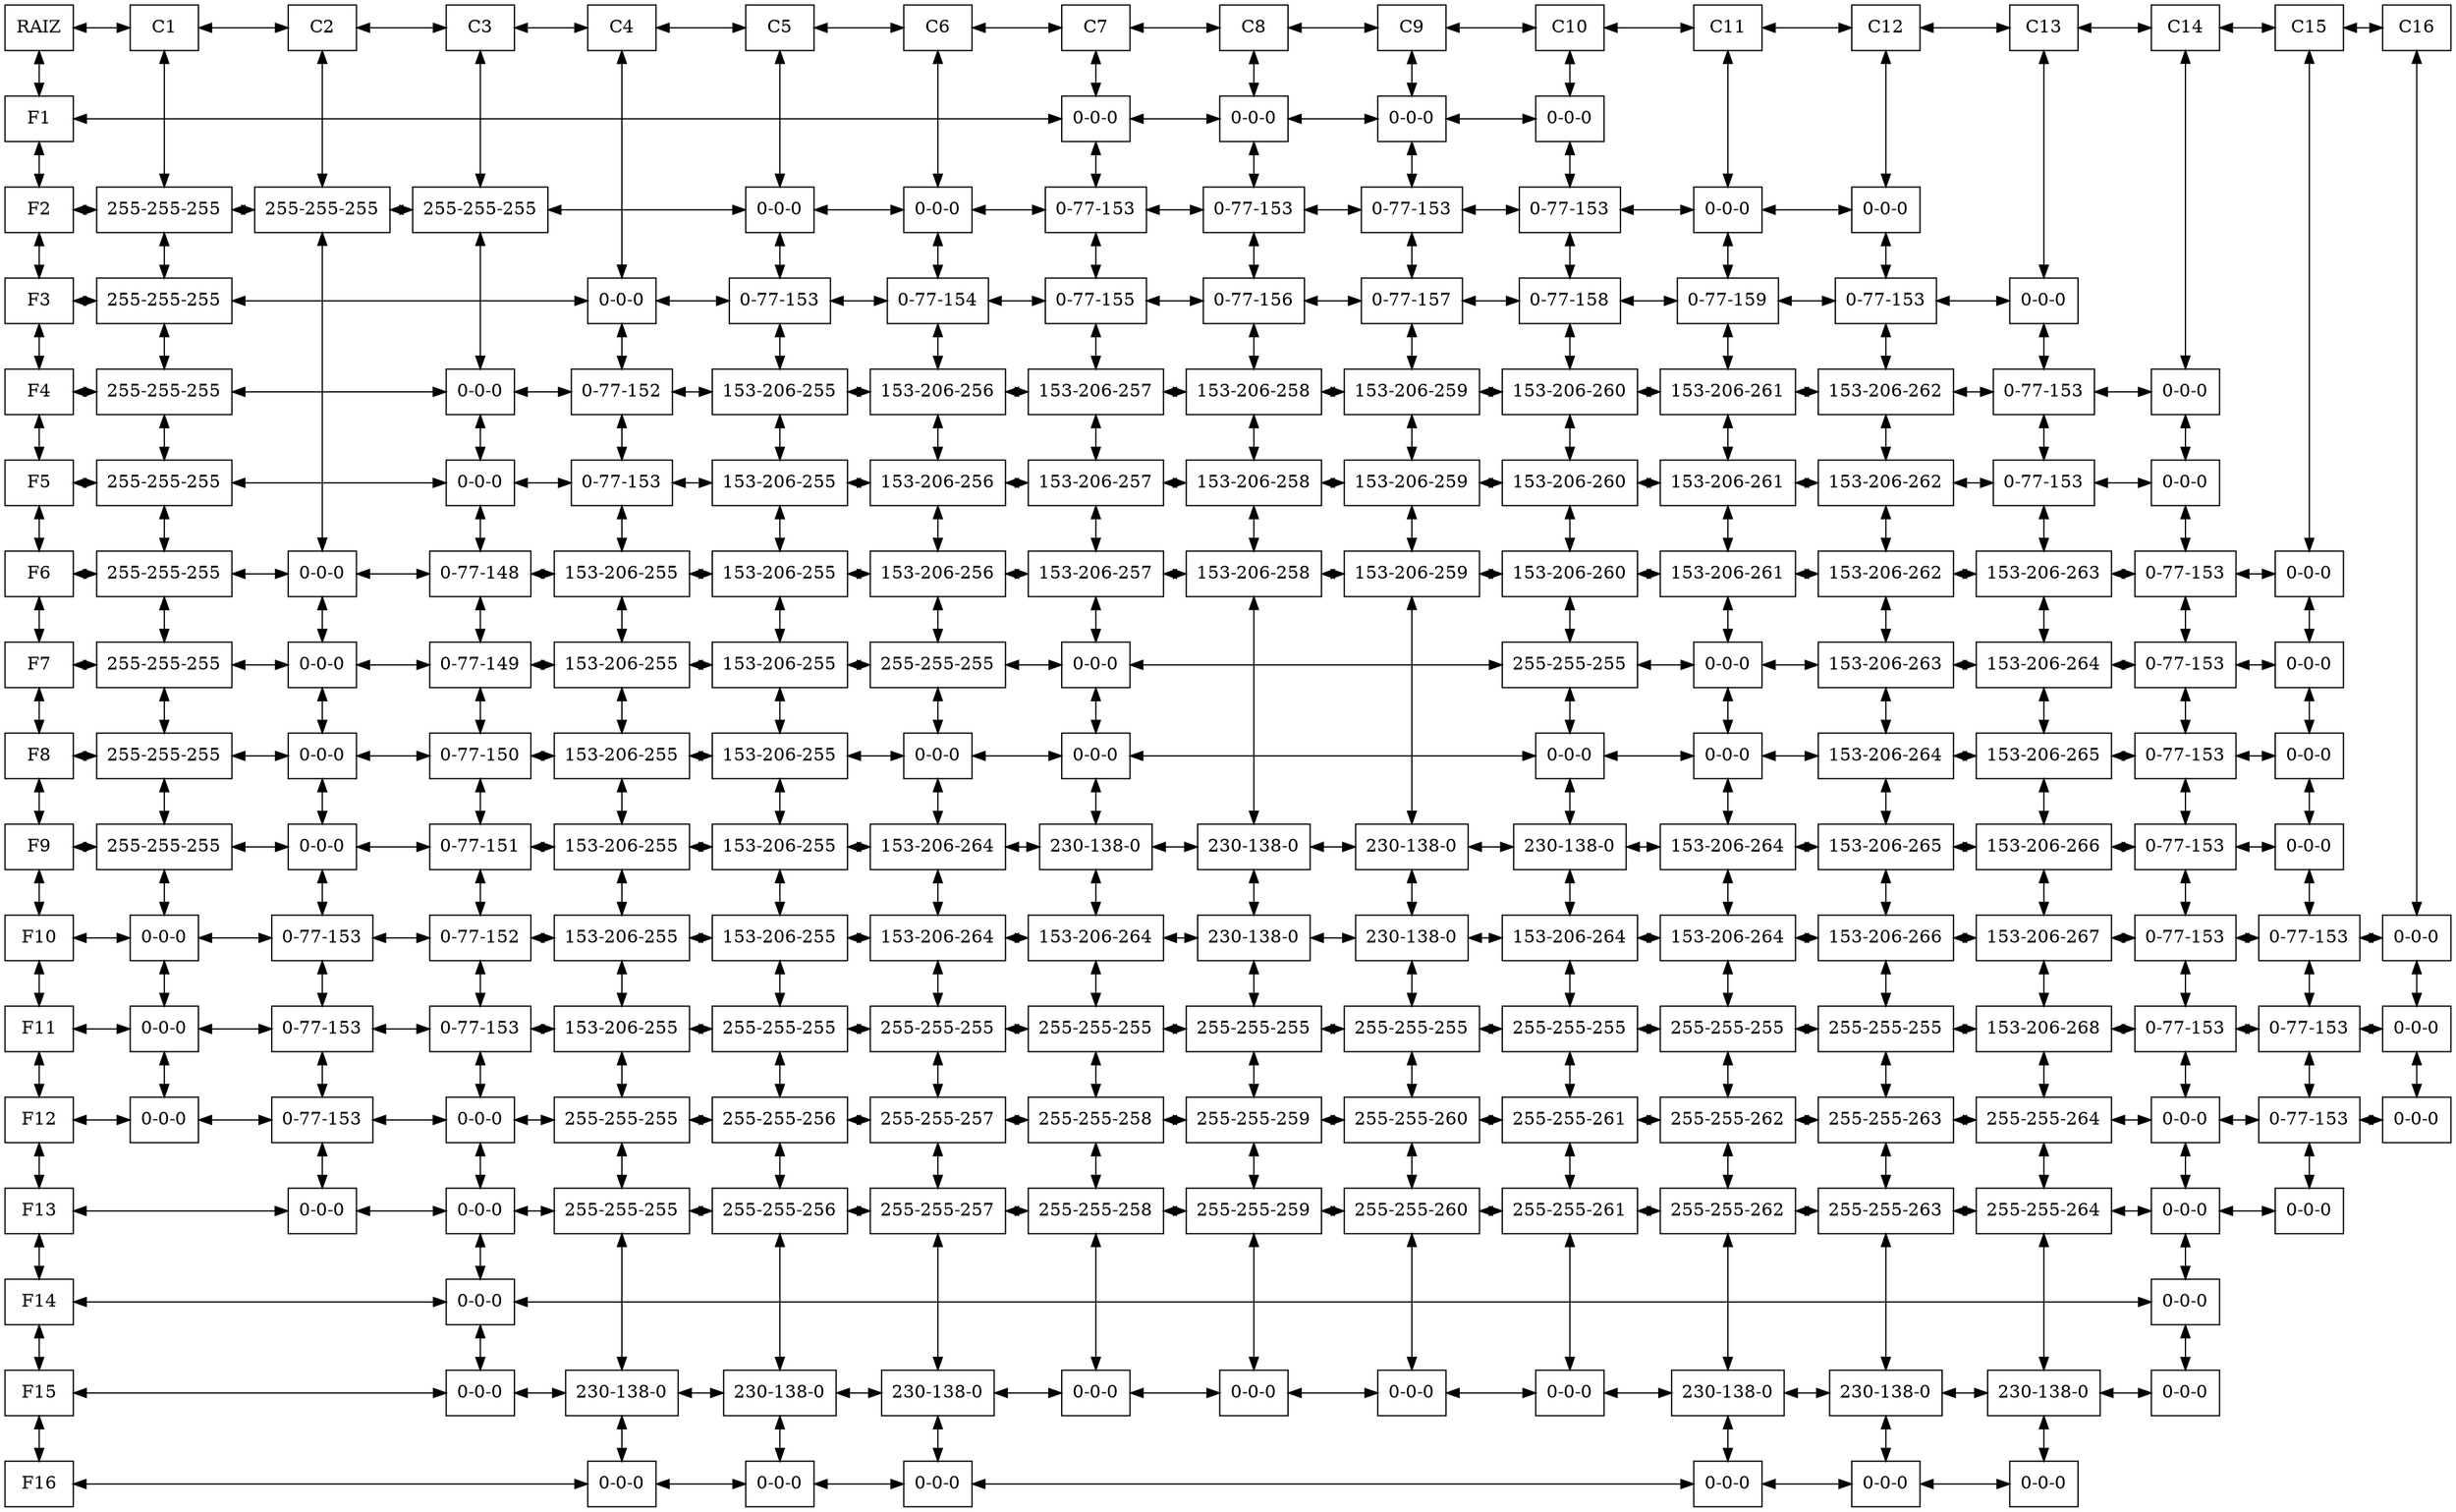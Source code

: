 digraph MatrizCapa{ 
 node[shape=box] 
 rankdir=UD; 
 {rank=min; 
nodo00[label="RAIZ" ,rankdir=LR,group=0]; 
nodo20[label="C1" ,rankdir=LR,group=2]; 
nodo30[label="C2" ,rankdir=LR,group=3]; 
nodo40[label="C3" ,rankdir=LR,group=4]; 
nodo50[label="C4" ,rankdir=LR,group=5]; 
nodo60[label="C5" ,rankdir=LR,group=6]; 
nodo70[label="C6" ,rankdir=LR,group=7]; 
nodo80[label="C7" ,rankdir=LR,group=8]; 
nodo90[label="C8" ,rankdir=LR,group=9]; 
nodo100[label="C9" ,rankdir=LR,group=10]; 
nodo110[label="C10" ,rankdir=LR,group=11]; 
nodo120[label="C11" ,rankdir=LR,group=12]; 
nodo130[label="C12" ,rankdir=LR,group=13]; 
nodo140[label="C13" ,rankdir=LR,group=14]; 
nodo150[label="C14" ,rankdir=LR,group=15]; 
nodo160[label="C15" ,rankdir=LR,group=16]; 
nodo170[label="C16" ,rankdir=LR,group=17]; 
}{rank=same; 
nodo00[label="RAIZ" ,group=0]; 
nodo20[label="C1" ,group=2]; 
nodo30[label="C2" ,group=3]; 
nodo40[label="C3" ,group=4]; 
nodo50[label="C4" ,group=5]; 
nodo60[label="C5" ,group=6]; 
nodo70[label="C6" ,group=7]; 
nodo80[label="C7" ,group=8]; 
nodo90[label="C8" ,group=9]; 
nodo100[label="C9" ,group=10]; 
nodo110[label="C10" ,group=11]; 
nodo120[label="C11" ,group=12]; 
nodo130[label="C12" ,group=13]; 
nodo140[label="C13" ,group=14]; 
nodo150[label="C14" ,group=15]; 
nodo160[label="C15" ,group=16]; 
nodo170[label="C16" ,group=17]; 
}{rank=same; 
nodo02[label="F1" ,group=0]; 
nodo82[label="0-0-0" ,group=8]; 
nodo92[label="0-0-0" ,group=9]; 
nodo102[label="0-0-0" ,group=10]; 
nodo112[label="0-0-0" ,group=11]; 
}{rank=same; 
nodo03[label="F2" ,group=0]; 
nodo23[label="255-255-255" ,group=2]; 
nodo33[label="255-255-255" ,group=3]; 
nodo43[label="255-255-255" ,group=4]; 
nodo63[label="0-0-0" ,group=6]; 
nodo73[label="0-0-0" ,group=7]; 
nodo83[label="0-77-153" ,group=8]; 
nodo93[label="0-77-153" ,group=9]; 
nodo103[label="0-77-153" ,group=10]; 
nodo113[label="0-77-153" ,group=11]; 
nodo123[label="0-0-0" ,group=12]; 
nodo133[label="0-0-0" ,group=13]; 
}{rank=same; 
nodo04[label="F3" ,group=0]; 
nodo24[label="255-255-255" ,group=2]; 
nodo54[label="0-0-0" ,group=5]; 
nodo64[label="0-77-153" ,group=6]; 
nodo74[label="0-77-154" ,group=7]; 
nodo84[label="0-77-155" ,group=8]; 
nodo94[label="0-77-156" ,group=9]; 
nodo104[label="0-77-157" ,group=10]; 
nodo114[label="0-77-158" ,group=11]; 
nodo124[label="0-77-159" ,group=12]; 
nodo134[label="0-77-153" ,group=13]; 
nodo144[label="0-0-0" ,group=14]; 
}{rank=same; 
nodo05[label="F4" ,group=0]; 
nodo25[label="255-255-255" ,group=2]; 
nodo45[label="0-0-0" ,group=4]; 
nodo55[label="0-77-152" ,group=5]; 
nodo65[label="153-206-255" ,group=6]; 
nodo75[label="153-206-256" ,group=7]; 
nodo85[label="153-206-257" ,group=8]; 
nodo95[label="153-206-258" ,group=9]; 
nodo105[label="153-206-259" ,group=10]; 
nodo115[label="153-206-260" ,group=11]; 
nodo125[label="153-206-261" ,group=12]; 
nodo135[label="153-206-262" ,group=13]; 
nodo145[label="0-77-153" ,group=14]; 
nodo155[label="0-0-0" ,group=15]; 
}{rank=same; 
nodo06[label="F5" ,group=0]; 
nodo26[label="255-255-255" ,group=2]; 
nodo46[label="0-0-0" ,group=4]; 
nodo56[label="0-77-153" ,group=5]; 
nodo66[label="153-206-255" ,group=6]; 
nodo76[label="153-206-256" ,group=7]; 
nodo86[label="153-206-257" ,group=8]; 
nodo96[label="153-206-258" ,group=9]; 
nodo106[label="153-206-259" ,group=10]; 
nodo116[label="153-206-260" ,group=11]; 
nodo126[label="153-206-261" ,group=12]; 
nodo136[label="153-206-262" ,group=13]; 
nodo146[label="0-77-153" ,group=14]; 
nodo156[label="0-0-0" ,group=15]; 
}{rank=same; 
nodo07[label="F6" ,group=0]; 
nodo27[label="255-255-255" ,group=2]; 
nodo37[label="0-0-0" ,group=3]; 
nodo47[label="0-77-148" ,group=4]; 
nodo57[label="153-206-255" ,group=5]; 
nodo67[label="153-206-255" ,group=6]; 
nodo77[label="153-206-256" ,group=7]; 
nodo87[label="153-206-257" ,group=8]; 
nodo97[label="153-206-258" ,group=9]; 
nodo107[label="153-206-259" ,group=10]; 
nodo117[label="153-206-260" ,group=11]; 
nodo127[label="153-206-261" ,group=12]; 
nodo137[label="153-206-262" ,group=13]; 
nodo147[label="153-206-263" ,group=14]; 
nodo157[label="0-77-153" ,group=15]; 
nodo167[label="0-0-0" ,group=16]; 
}{rank=same; 
nodo08[label="F7" ,group=0]; 
nodo28[label="255-255-255" ,group=2]; 
nodo38[label="0-0-0" ,group=3]; 
nodo48[label="0-77-149" ,group=4]; 
nodo58[label="153-206-255" ,group=5]; 
nodo68[label="153-206-255" ,group=6]; 
nodo78[label="255-255-255" ,group=7]; 
nodo88[label="0-0-0" ,group=8]; 
nodo118[label="255-255-255" ,group=11]; 
nodo128[label="0-0-0" ,group=12]; 
nodo138[label="153-206-263" ,group=13]; 
nodo148[label="153-206-264" ,group=14]; 
nodo158[label="0-77-153" ,group=15]; 
nodo168[label="0-0-0" ,group=16]; 
}{rank=same; 
nodo09[label="F8" ,group=0]; 
nodo29[label="255-255-255" ,group=2]; 
nodo39[label="0-0-0" ,group=3]; 
nodo49[label="0-77-150" ,group=4]; 
nodo59[label="153-206-255" ,group=5]; 
nodo69[label="153-206-255" ,group=6]; 
nodo79[label="0-0-0" ,group=7]; 
nodo89[label="0-0-0" ,group=8]; 
nodo119[label="0-0-0" ,group=11]; 
nodo129[label="0-0-0" ,group=12]; 
nodo139[label="153-206-264" ,group=13]; 
nodo149[label="153-206-265" ,group=14]; 
nodo159[label="0-77-153" ,group=15]; 
nodo169[label="0-0-0" ,group=16]; 
}{rank=same; 
nodo010[label="F9" ,group=0]; 
nodo210[label="255-255-255" ,group=2]; 
nodo310[label="0-0-0" ,group=3]; 
nodo410[label="0-77-151" ,group=4]; 
nodo510[label="153-206-255" ,group=5]; 
nodo610[label="153-206-255" ,group=6]; 
nodo710[label="153-206-264" ,group=7]; 
nodo810[label="230-138-0" ,group=8]; 
nodo910[label="230-138-0" ,group=9]; 
nodo1010[label="230-138-0" ,group=10]; 
nodo1110[label="230-138-0" ,group=11]; 
nodo1210[label="153-206-264" ,group=12]; 
nodo1310[label="153-206-265" ,group=13]; 
nodo1410[label="153-206-266" ,group=14]; 
nodo1510[label="0-77-153" ,group=15]; 
nodo1610[label="0-0-0" ,group=16]; 
}{rank=same; 
nodo011[label="F10" ,group=0]; 
nodo211[label="0-0-0" ,group=2]; 
nodo311[label="0-77-153" ,group=3]; 
nodo411[label="0-77-152" ,group=4]; 
nodo511[label="153-206-255" ,group=5]; 
nodo611[label="153-206-255" ,group=6]; 
nodo711[label="153-206-264" ,group=7]; 
nodo811[label="153-206-264" ,group=8]; 
nodo911[label="230-138-0" ,group=9]; 
nodo1011[label="230-138-0" ,group=10]; 
nodo1111[label="153-206-264" ,group=11]; 
nodo1211[label="153-206-264" ,group=12]; 
nodo1311[label="153-206-266" ,group=13]; 
nodo1411[label="153-206-267" ,group=14]; 
nodo1511[label="0-77-153" ,group=15]; 
nodo1611[label="0-77-153" ,group=16]; 
nodo1711[label="0-0-0" ,group=17]; 
}{rank=same; 
nodo012[label="F11" ,group=0]; 
nodo212[label="0-0-0" ,group=2]; 
nodo312[label="0-77-153" ,group=3]; 
nodo412[label="0-77-153" ,group=4]; 
nodo512[label="153-206-255" ,group=5]; 
nodo612[label="255-255-255" ,group=6]; 
nodo712[label="255-255-255" ,group=7]; 
nodo812[label="255-255-255" ,group=8]; 
nodo912[label="255-255-255" ,group=9]; 
nodo1012[label="255-255-255" ,group=10]; 
nodo1112[label="255-255-255" ,group=11]; 
nodo1212[label="255-255-255" ,group=12]; 
nodo1312[label="255-255-255" ,group=13]; 
nodo1412[label="153-206-268" ,group=14]; 
nodo1512[label="0-77-153" ,group=15]; 
nodo1612[label="0-77-153" ,group=16]; 
nodo1712[label="0-0-0" ,group=17]; 
}{rank=same; 
nodo013[label="F12" ,group=0]; 
nodo213[label="0-0-0" ,group=2]; 
nodo313[label="0-77-153" ,group=3]; 
nodo413[label="0-0-0" ,group=4]; 
nodo513[label="255-255-255" ,group=5]; 
nodo613[label="255-255-256" ,group=6]; 
nodo713[label="255-255-257" ,group=7]; 
nodo813[label="255-255-258" ,group=8]; 
nodo913[label="255-255-259" ,group=9]; 
nodo1013[label="255-255-260" ,group=10]; 
nodo1113[label="255-255-261" ,group=11]; 
nodo1213[label="255-255-262" ,group=12]; 
nodo1313[label="255-255-263" ,group=13]; 
nodo1413[label="255-255-264" ,group=14]; 
nodo1513[label="0-0-0" ,group=15]; 
nodo1613[label="0-77-153" ,group=16]; 
nodo1713[label="0-0-0" ,group=17]; 
}{rank=same; 
nodo014[label="F13" ,group=0]; 
nodo314[label="0-0-0" ,group=3]; 
nodo414[label="0-0-0" ,group=4]; 
nodo514[label="255-255-255" ,group=5]; 
nodo614[label="255-255-256" ,group=6]; 
nodo714[label="255-255-257" ,group=7]; 
nodo814[label="255-255-258" ,group=8]; 
nodo914[label="255-255-259" ,group=9]; 
nodo1014[label="255-255-260" ,group=10]; 
nodo1114[label="255-255-261" ,group=11]; 
nodo1214[label="255-255-262" ,group=12]; 
nodo1314[label="255-255-263" ,group=13]; 
nodo1414[label="255-255-264" ,group=14]; 
nodo1514[label="0-0-0" ,group=15]; 
nodo1614[label="0-0-0" ,group=16]; 
}{rank=same; 
nodo015[label="F14" ,group=0]; 
nodo415[label="0-0-0" ,group=4]; 
nodo1515[label="0-0-0" ,group=15]; 
}{rank=same; 
nodo016[label="F15" ,group=0]; 
nodo416[label="0-0-0" ,group=4]; 
nodo516[label="230-138-0" ,group=5]; 
nodo616[label="230-138-0" ,group=6]; 
nodo716[label="230-138-0" ,group=7]; 
nodo816[label="0-0-0" ,group=8]; 
nodo916[label="0-0-0" ,group=9]; 
nodo1016[label="0-0-0" ,group=10]; 
nodo1116[label="0-0-0" ,group=11]; 
nodo1216[label="230-138-0" ,group=12]; 
nodo1316[label="230-138-0" ,group=13]; 
nodo1416[label="230-138-0" ,group=14]; 
nodo1516[label="0-0-0" ,group=15]; 
}{rank=same; 
nodo017[label="F16" ,group=0]; 
nodo517[label="0-0-0" ,group=5]; 
nodo617[label="0-0-0" ,group=6]; 
nodo717[label="0-0-0" ,group=7]; 
nodo1217[label="0-0-0" ,group=12]; 
nodo1317[label="0-0-0" ,group=13]; 
nodo1417[label="0-0-0" ,group=14]; 
}nodo00 -> nodo20 [dir=both];
nodo20 -> nodo30 [dir=both];
nodo30 -> nodo40 [dir=both];
nodo40 -> nodo50 [dir=both];
nodo50 -> nodo60 [dir=both];
nodo60 -> nodo70 [dir=both];
nodo70 -> nodo80 [dir=both];
nodo80 -> nodo90 [dir=both];
nodo90 -> nodo100 [dir=both];
nodo100 -> nodo110 [dir=both];
nodo110 -> nodo120 [dir=both];
nodo120 -> nodo130 [dir=both];
nodo130 -> nodo140 [dir=both];
nodo140 -> nodo150 [dir=both];
nodo150 -> nodo160 [dir=both];
nodo160 -> nodo170 [dir=both];
nodo02 -> nodo82 [dir=both];
nodo82 -> nodo92 [dir=both];
nodo92 -> nodo102 [dir=both];
nodo102 -> nodo112 [dir=both];
nodo03 -> nodo23 [dir=both];
nodo23 -> nodo33 [dir=both];
nodo33 -> nodo43 [dir=both];
nodo43 -> nodo63 [dir=both];
nodo63 -> nodo73 [dir=both];
nodo73 -> nodo83 [dir=both];
nodo83 -> nodo93 [dir=both];
nodo93 -> nodo103 [dir=both];
nodo103 -> nodo113 [dir=both];
nodo113 -> nodo123 [dir=both];
nodo123 -> nodo133 [dir=both];
nodo04 -> nodo24 [dir=both];
nodo24 -> nodo54 [dir=both];
nodo54 -> nodo64 [dir=both];
nodo64 -> nodo74 [dir=both];
nodo74 -> nodo84 [dir=both];
nodo84 -> nodo94 [dir=both];
nodo94 -> nodo104 [dir=both];
nodo104 -> nodo114 [dir=both];
nodo114 -> nodo124 [dir=both];
nodo124 -> nodo134 [dir=both];
nodo134 -> nodo144 [dir=both];
nodo05 -> nodo25 [dir=both];
nodo25 -> nodo45 [dir=both];
nodo45 -> nodo55 [dir=both];
nodo55 -> nodo65 [dir=both];
nodo65 -> nodo75 [dir=both];
nodo75 -> nodo85 [dir=both];
nodo85 -> nodo95 [dir=both];
nodo95 -> nodo105 [dir=both];
nodo105 -> nodo115 [dir=both];
nodo115 -> nodo125 [dir=both];
nodo125 -> nodo135 [dir=both];
nodo135 -> nodo145 [dir=both];
nodo145 -> nodo155 [dir=both];
nodo06 -> nodo26 [dir=both];
nodo26 -> nodo46 [dir=both];
nodo46 -> nodo56 [dir=both];
nodo56 -> nodo66 [dir=both];
nodo66 -> nodo76 [dir=both];
nodo76 -> nodo86 [dir=both];
nodo86 -> nodo96 [dir=both];
nodo96 -> nodo106 [dir=both];
nodo106 -> nodo116 [dir=both];
nodo116 -> nodo126 [dir=both];
nodo126 -> nodo136 [dir=both];
nodo136 -> nodo146 [dir=both];
nodo146 -> nodo156 [dir=both];
nodo07 -> nodo27 [dir=both];
nodo27 -> nodo37 [dir=both];
nodo37 -> nodo47 [dir=both];
nodo47 -> nodo57 [dir=both];
nodo57 -> nodo67 [dir=both];
nodo67 -> nodo77 [dir=both];
nodo77 -> nodo87 [dir=both];
nodo87 -> nodo97 [dir=both];
nodo97 -> nodo107 [dir=both];
nodo107 -> nodo117 [dir=both];
nodo117 -> nodo127 [dir=both];
nodo127 -> nodo137 [dir=both];
nodo137 -> nodo147 [dir=both];
nodo147 -> nodo157 [dir=both];
nodo157 -> nodo167 [dir=both];
nodo08 -> nodo28 [dir=both];
nodo28 -> nodo38 [dir=both];
nodo38 -> nodo48 [dir=both];
nodo48 -> nodo58 [dir=both];
nodo58 -> nodo68 [dir=both];
nodo68 -> nodo78 [dir=both];
nodo78 -> nodo88 [dir=both];
nodo88 -> nodo118 [dir=both];
nodo118 -> nodo128 [dir=both];
nodo128 -> nodo138 [dir=both];
nodo138 -> nodo148 [dir=both];
nodo148 -> nodo158 [dir=both];
nodo158 -> nodo168 [dir=both];
nodo09 -> nodo29 [dir=both];
nodo29 -> nodo39 [dir=both];
nodo39 -> nodo49 [dir=both];
nodo49 -> nodo59 [dir=both];
nodo59 -> nodo69 [dir=both];
nodo69 -> nodo79 [dir=both];
nodo79 -> nodo89 [dir=both];
nodo89 -> nodo119 [dir=both];
nodo119 -> nodo129 [dir=both];
nodo129 -> nodo139 [dir=both];
nodo139 -> nodo149 [dir=both];
nodo149 -> nodo159 [dir=both];
nodo159 -> nodo169 [dir=both];
nodo010 -> nodo210 [dir=both];
nodo210 -> nodo310 [dir=both];
nodo310 -> nodo410 [dir=both];
nodo410 -> nodo510 [dir=both];
nodo510 -> nodo610 [dir=both];
nodo610 -> nodo710 [dir=both];
nodo710 -> nodo810 [dir=both];
nodo810 -> nodo910 [dir=both];
nodo910 -> nodo1010 [dir=both];
nodo1010 -> nodo1110 [dir=both];
nodo1110 -> nodo1210 [dir=both];
nodo1210 -> nodo1310 [dir=both];
nodo1310 -> nodo1410 [dir=both];
nodo1410 -> nodo1510 [dir=both];
nodo1510 -> nodo1610 [dir=both];
nodo011 -> nodo211 [dir=both];
nodo211 -> nodo311 [dir=both];
nodo311 -> nodo411 [dir=both];
nodo411 -> nodo511 [dir=both];
nodo511 -> nodo611 [dir=both];
nodo611 -> nodo711 [dir=both];
nodo711 -> nodo811 [dir=both];
nodo811 -> nodo911 [dir=both];
nodo911 -> nodo1011 [dir=both];
nodo1011 -> nodo1111 [dir=both];
nodo1111 -> nodo1211 [dir=both];
nodo1211 -> nodo1311 [dir=both];
nodo1311 -> nodo1411 [dir=both];
nodo1411 -> nodo1511 [dir=both];
nodo1511 -> nodo1611 [dir=both];
nodo1611 -> nodo1711 [dir=both];
nodo012 -> nodo212 [dir=both];
nodo212 -> nodo312 [dir=both];
nodo312 -> nodo412 [dir=both];
nodo412 -> nodo512 [dir=both];
nodo512 -> nodo612 [dir=both];
nodo612 -> nodo712 [dir=both];
nodo712 -> nodo812 [dir=both];
nodo812 -> nodo912 [dir=both];
nodo912 -> nodo1012 [dir=both];
nodo1012 -> nodo1112 [dir=both];
nodo1112 -> nodo1212 [dir=both];
nodo1212 -> nodo1312 [dir=both];
nodo1312 -> nodo1412 [dir=both];
nodo1412 -> nodo1512 [dir=both];
nodo1512 -> nodo1612 [dir=both];
nodo1612 -> nodo1712 [dir=both];
nodo013 -> nodo213 [dir=both];
nodo213 -> nodo313 [dir=both];
nodo313 -> nodo413 [dir=both];
nodo413 -> nodo513 [dir=both];
nodo513 -> nodo613 [dir=both];
nodo613 -> nodo713 [dir=both];
nodo713 -> nodo813 [dir=both];
nodo813 -> nodo913 [dir=both];
nodo913 -> nodo1013 [dir=both];
nodo1013 -> nodo1113 [dir=both];
nodo1113 -> nodo1213 [dir=both];
nodo1213 -> nodo1313 [dir=both];
nodo1313 -> nodo1413 [dir=both];
nodo1413 -> nodo1513 [dir=both];
nodo1513 -> nodo1613 [dir=both];
nodo1613 -> nodo1713 [dir=both];
nodo014 -> nodo314 [dir=both];
nodo314 -> nodo414 [dir=both];
nodo414 -> nodo514 [dir=both];
nodo514 -> nodo614 [dir=both];
nodo614 -> nodo714 [dir=both];
nodo714 -> nodo814 [dir=both];
nodo814 -> nodo914 [dir=both];
nodo914 -> nodo1014 [dir=both];
nodo1014 -> nodo1114 [dir=both];
nodo1114 -> nodo1214 [dir=both];
nodo1214 -> nodo1314 [dir=both];
nodo1314 -> nodo1414 [dir=both];
nodo1414 -> nodo1514 [dir=both];
nodo1514 -> nodo1614 [dir=both];
nodo015 -> nodo415 [dir=both];
nodo415 -> nodo1515 [dir=both];
nodo016 -> nodo416 [dir=both];
nodo416 -> nodo516 [dir=both];
nodo516 -> nodo616 [dir=both];
nodo616 -> nodo716 [dir=both];
nodo716 -> nodo816 [dir=both];
nodo816 -> nodo916 [dir=both];
nodo916 -> nodo1016 [dir=both];
nodo1016 -> nodo1116 [dir=both];
nodo1116 -> nodo1216 [dir=both];
nodo1216 -> nodo1316 [dir=both];
nodo1316 -> nodo1416 [dir=both];
nodo1416 -> nodo1516 [dir=both];
nodo017 -> nodo517 [dir=both];
nodo517 -> nodo617 [dir=both];
nodo617 -> nodo717 [dir=both];
nodo717 -> nodo1217 [dir=both];
nodo1217 -> nodo1317 [dir=both];
nodo1317 -> nodo1417 [dir=both];
nodo00 -> nodo02 [dir=both];
nodo02 -> nodo03 [dir=both];
nodo03 -> nodo04 [dir=both];
nodo04 -> nodo05 [dir=both];
nodo05 -> nodo06 [dir=both];
nodo06 -> nodo07 [dir=both];
nodo07 -> nodo08 [dir=both];
nodo08 -> nodo09 [dir=both];
nodo09 -> nodo010 [dir=both];
nodo010 -> nodo011 [dir=both];
nodo011 -> nodo012 [dir=both];
nodo012 -> nodo013 [dir=both];
nodo013 -> nodo014 [dir=both];
nodo014 -> nodo015 [dir=both];
nodo015 -> nodo016 [dir=both];
nodo016 -> nodo017 [dir=both];
nodo20 -> nodo23 [dir=both];
nodo23 -> nodo24 [dir=both];
nodo24 -> nodo25 [dir=both];
nodo25 -> nodo26 [dir=both];
nodo26 -> nodo27 [dir=both];
nodo27 -> nodo28 [dir=both];
nodo28 -> nodo29 [dir=both];
nodo29 -> nodo210 [dir=both];
nodo210 -> nodo211 [dir=both];
nodo211 -> nodo212 [dir=both];
nodo212 -> nodo213 [dir=both];
nodo30 -> nodo33 [dir=both];
nodo33 -> nodo37 [dir=both];
nodo37 -> nodo38 [dir=both];
nodo38 -> nodo39 [dir=both];
nodo39 -> nodo310 [dir=both];
nodo310 -> nodo311 [dir=both];
nodo311 -> nodo312 [dir=both];
nodo312 -> nodo313 [dir=both];
nodo313 -> nodo314 [dir=both];
nodo40 -> nodo43 [dir=both];
nodo43 -> nodo45 [dir=both];
nodo45 -> nodo46 [dir=both];
nodo46 -> nodo47 [dir=both];
nodo47 -> nodo48 [dir=both];
nodo48 -> nodo49 [dir=both];
nodo49 -> nodo410 [dir=both];
nodo410 -> nodo411 [dir=both];
nodo411 -> nodo412 [dir=both];
nodo412 -> nodo413 [dir=both];
nodo413 -> nodo414 [dir=both];
nodo414 -> nodo415 [dir=both];
nodo415 -> nodo416 [dir=both];
nodo50 -> nodo54 [dir=both];
nodo54 -> nodo55 [dir=both];
nodo55 -> nodo56 [dir=both];
nodo56 -> nodo57 [dir=both];
nodo57 -> nodo58 [dir=both];
nodo58 -> nodo59 [dir=both];
nodo59 -> nodo510 [dir=both];
nodo510 -> nodo511 [dir=both];
nodo511 -> nodo512 [dir=both];
nodo512 -> nodo513 [dir=both];
nodo513 -> nodo514 [dir=both];
nodo514 -> nodo516 [dir=both];
nodo516 -> nodo517 [dir=both];
nodo60 -> nodo63 [dir=both];
nodo63 -> nodo64 [dir=both];
nodo64 -> nodo65 [dir=both];
nodo65 -> nodo66 [dir=both];
nodo66 -> nodo67 [dir=both];
nodo67 -> nodo68 [dir=both];
nodo68 -> nodo69 [dir=both];
nodo69 -> nodo610 [dir=both];
nodo610 -> nodo611 [dir=both];
nodo611 -> nodo612 [dir=both];
nodo612 -> nodo613 [dir=both];
nodo613 -> nodo614 [dir=both];
nodo614 -> nodo616 [dir=both];
nodo616 -> nodo617 [dir=both];
nodo70 -> nodo73 [dir=both];
nodo73 -> nodo74 [dir=both];
nodo74 -> nodo75 [dir=both];
nodo75 -> nodo76 [dir=both];
nodo76 -> nodo77 [dir=both];
nodo77 -> nodo78 [dir=both];
nodo78 -> nodo79 [dir=both];
nodo79 -> nodo710 [dir=both];
nodo710 -> nodo711 [dir=both];
nodo711 -> nodo712 [dir=both];
nodo712 -> nodo713 [dir=both];
nodo713 -> nodo714 [dir=both];
nodo714 -> nodo716 [dir=both];
nodo716 -> nodo717 [dir=both];
nodo80 -> nodo82 [dir=both];
nodo82 -> nodo83 [dir=both];
nodo83 -> nodo84 [dir=both];
nodo84 -> nodo85 [dir=both];
nodo85 -> nodo86 [dir=both];
nodo86 -> nodo87 [dir=both];
nodo87 -> nodo88 [dir=both];
nodo88 -> nodo89 [dir=both];
nodo89 -> nodo810 [dir=both];
nodo810 -> nodo811 [dir=both];
nodo811 -> nodo812 [dir=both];
nodo812 -> nodo813 [dir=both];
nodo813 -> nodo814 [dir=both];
nodo814 -> nodo816 [dir=both];
nodo90 -> nodo92 [dir=both];
nodo92 -> nodo93 [dir=both];
nodo93 -> nodo94 [dir=both];
nodo94 -> nodo95 [dir=both];
nodo95 -> nodo96 [dir=both];
nodo96 -> nodo97 [dir=both];
nodo97 -> nodo910 [dir=both];
nodo910 -> nodo911 [dir=both];
nodo911 -> nodo912 [dir=both];
nodo912 -> nodo913 [dir=both];
nodo913 -> nodo914 [dir=both];
nodo914 -> nodo916 [dir=both];
nodo100 -> nodo102 [dir=both];
nodo102 -> nodo103 [dir=both];
nodo103 -> nodo104 [dir=both];
nodo104 -> nodo105 [dir=both];
nodo105 -> nodo106 [dir=both];
nodo106 -> nodo107 [dir=both];
nodo107 -> nodo1010 [dir=both];
nodo1010 -> nodo1011 [dir=both];
nodo1011 -> nodo1012 [dir=both];
nodo1012 -> nodo1013 [dir=both];
nodo1013 -> nodo1014 [dir=both];
nodo1014 -> nodo1016 [dir=both];
nodo110 -> nodo112 [dir=both];
nodo112 -> nodo113 [dir=both];
nodo113 -> nodo114 [dir=both];
nodo114 -> nodo115 [dir=both];
nodo115 -> nodo116 [dir=both];
nodo116 -> nodo117 [dir=both];
nodo117 -> nodo118 [dir=both];
nodo118 -> nodo119 [dir=both];
nodo119 -> nodo1110 [dir=both];
nodo1110 -> nodo1111 [dir=both];
nodo1111 -> nodo1112 [dir=both];
nodo1112 -> nodo1113 [dir=both];
nodo1113 -> nodo1114 [dir=both];
nodo1114 -> nodo1116 [dir=both];
nodo120 -> nodo123 [dir=both];
nodo123 -> nodo124 [dir=both];
nodo124 -> nodo125 [dir=both];
nodo125 -> nodo126 [dir=both];
nodo126 -> nodo127 [dir=both];
nodo127 -> nodo128 [dir=both];
nodo128 -> nodo129 [dir=both];
nodo129 -> nodo1210 [dir=both];
nodo1210 -> nodo1211 [dir=both];
nodo1211 -> nodo1212 [dir=both];
nodo1212 -> nodo1213 [dir=both];
nodo1213 -> nodo1214 [dir=both];
nodo1214 -> nodo1216 [dir=both];
nodo1216 -> nodo1217 [dir=both];
nodo130 -> nodo133 [dir=both];
nodo133 -> nodo134 [dir=both];
nodo134 -> nodo135 [dir=both];
nodo135 -> nodo136 [dir=both];
nodo136 -> nodo137 [dir=both];
nodo137 -> nodo138 [dir=both];
nodo138 -> nodo139 [dir=both];
nodo139 -> nodo1310 [dir=both];
nodo1310 -> nodo1311 [dir=both];
nodo1311 -> nodo1312 [dir=both];
nodo1312 -> nodo1313 [dir=both];
nodo1313 -> nodo1314 [dir=both];
nodo1314 -> nodo1316 [dir=both];
nodo1316 -> nodo1317 [dir=both];
nodo140 -> nodo144 [dir=both];
nodo144 -> nodo145 [dir=both];
nodo145 -> nodo146 [dir=both];
nodo146 -> nodo147 [dir=both];
nodo147 -> nodo148 [dir=both];
nodo148 -> nodo149 [dir=both];
nodo149 -> nodo1410 [dir=both];
nodo1410 -> nodo1411 [dir=both];
nodo1411 -> nodo1412 [dir=both];
nodo1412 -> nodo1413 [dir=both];
nodo1413 -> nodo1414 [dir=both];
nodo1414 -> nodo1416 [dir=both];
nodo1416 -> nodo1417 [dir=both];
nodo150 -> nodo155 [dir=both];
nodo155 -> nodo156 [dir=both];
nodo156 -> nodo157 [dir=both];
nodo157 -> nodo158 [dir=both];
nodo158 -> nodo159 [dir=both];
nodo159 -> nodo1510 [dir=both];
nodo1510 -> nodo1511 [dir=both];
nodo1511 -> nodo1512 [dir=both];
nodo1512 -> nodo1513 [dir=both];
nodo1513 -> nodo1514 [dir=both];
nodo1514 -> nodo1515 [dir=both];
nodo1515 -> nodo1516 [dir=both];
nodo160 -> nodo167 [dir=both];
nodo167 -> nodo168 [dir=both];
nodo168 -> nodo169 [dir=both];
nodo169 -> nodo1610 [dir=both];
nodo1610 -> nodo1611 [dir=both];
nodo1611 -> nodo1612 [dir=both];
nodo1612 -> nodo1613 [dir=both];
nodo1613 -> nodo1614 [dir=both];
nodo170 -> nodo1711 [dir=both];
nodo1711 -> nodo1712 [dir=both];
nodo1712 -> nodo1713 [dir=both];
}